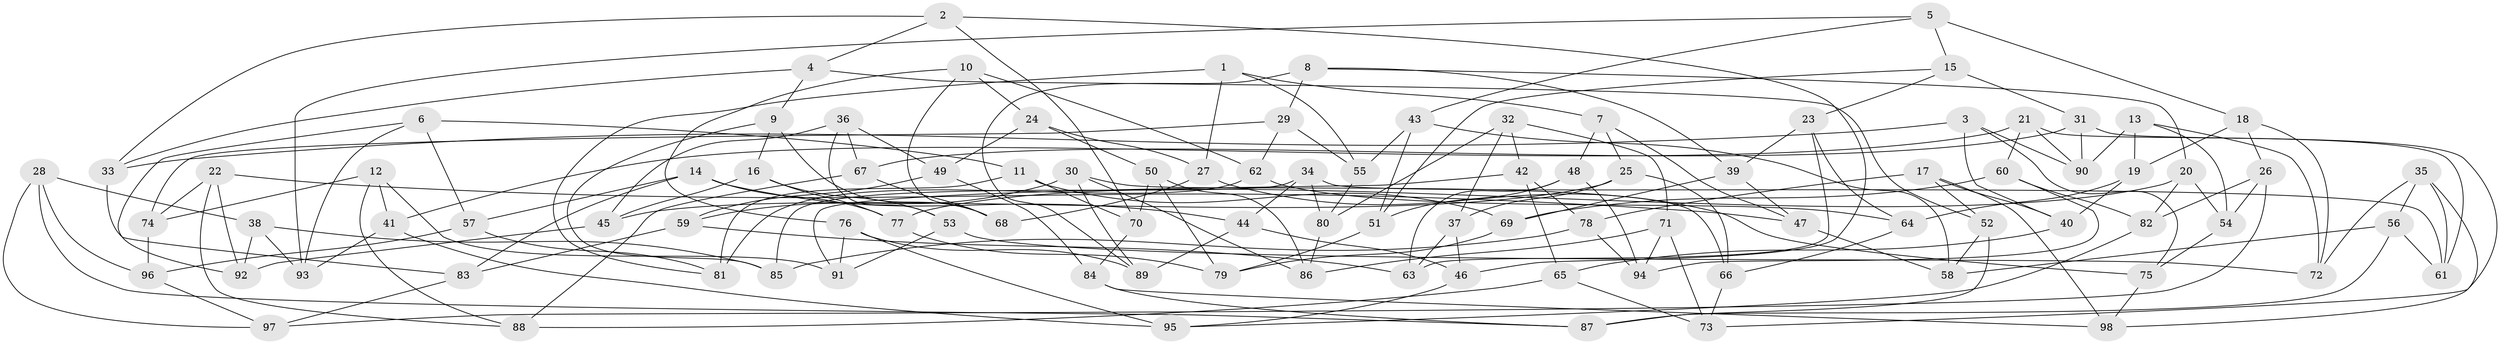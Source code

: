 // Generated by graph-tools (version 1.1) at 2025/11/02/27/25 16:11:46]
// undirected, 98 vertices, 196 edges
graph export_dot {
graph [start="1"]
  node [color=gray90,style=filled];
  1;
  2;
  3;
  4;
  5;
  6;
  7;
  8;
  9;
  10;
  11;
  12;
  13;
  14;
  15;
  16;
  17;
  18;
  19;
  20;
  21;
  22;
  23;
  24;
  25;
  26;
  27;
  28;
  29;
  30;
  31;
  32;
  33;
  34;
  35;
  36;
  37;
  38;
  39;
  40;
  41;
  42;
  43;
  44;
  45;
  46;
  47;
  48;
  49;
  50;
  51;
  52;
  53;
  54;
  55;
  56;
  57;
  58;
  59;
  60;
  61;
  62;
  63;
  64;
  65;
  66;
  67;
  68;
  69;
  70;
  71;
  72;
  73;
  74;
  75;
  76;
  77;
  78;
  79;
  80;
  81;
  82;
  83;
  84;
  85;
  86;
  87;
  88;
  89;
  90;
  91;
  92;
  93;
  94;
  95;
  96;
  97;
  98;
  1 -- 55;
  1 -- 81;
  1 -- 7;
  1 -- 27;
  2 -- 33;
  2 -- 70;
  2 -- 46;
  2 -- 4;
  3 -- 40;
  3 -- 75;
  3 -- 90;
  3 -- 33;
  4 -- 9;
  4 -- 52;
  4 -- 33;
  5 -- 93;
  5 -- 43;
  5 -- 15;
  5 -- 18;
  6 -- 11;
  6 -- 93;
  6 -- 92;
  6 -- 57;
  7 -- 25;
  7 -- 47;
  7 -- 48;
  8 -- 20;
  8 -- 29;
  8 -- 89;
  8 -- 39;
  9 -- 68;
  9 -- 16;
  9 -- 85;
  10 -- 62;
  10 -- 76;
  10 -- 24;
  10 -- 68;
  11 -- 70;
  11 -- 69;
  11 -- 81;
  12 -- 74;
  12 -- 41;
  12 -- 91;
  12 -- 88;
  13 -- 90;
  13 -- 54;
  13 -- 19;
  13 -- 72;
  14 -- 57;
  14 -- 83;
  14 -- 44;
  14 -- 77;
  15 -- 31;
  15 -- 23;
  15 -- 51;
  16 -- 77;
  16 -- 45;
  16 -- 53;
  17 -- 98;
  17 -- 78;
  17 -- 52;
  17 -- 40;
  18 -- 26;
  18 -- 19;
  18 -- 72;
  19 -- 64;
  19 -- 40;
  20 -- 54;
  20 -- 77;
  20 -- 82;
  21 -- 61;
  21 -- 90;
  21 -- 60;
  21 -- 41;
  22 -- 74;
  22 -- 47;
  22 -- 88;
  22 -- 92;
  23 -- 63;
  23 -- 64;
  23 -- 39;
  24 -- 49;
  24 -- 50;
  24 -- 27;
  25 -- 45;
  25 -- 37;
  25 -- 66;
  26 -- 82;
  26 -- 54;
  26 -- 97;
  27 -- 75;
  27 -- 68;
  28 -- 38;
  28 -- 97;
  28 -- 96;
  28 -- 87;
  29 -- 55;
  29 -- 62;
  29 -- 74;
  30 -- 89;
  30 -- 86;
  30 -- 66;
  30 -- 59;
  31 -- 73;
  31 -- 67;
  31 -- 90;
  32 -- 37;
  32 -- 80;
  32 -- 71;
  32 -- 42;
  33 -- 83;
  34 -- 85;
  34 -- 61;
  34 -- 80;
  34 -- 44;
  35 -- 56;
  35 -- 72;
  35 -- 61;
  35 -- 98;
  36 -- 53;
  36 -- 49;
  36 -- 45;
  36 -- 67;
  37 -- 46;
  37 -- 63;
  38 -- 85;
  38 -- 93;
  38 -- 92;
  39 -- 69;
  39 -- 47;
  40 -- 65;
  41 -- 95;
  41 -- 93;
  42 -- 65;
  42 -- 91;
  42 -- 78;
  43 -- 51;
  43 -- 58;
  43 -- 55;
  44 -- 89;
  44 -- 46;
  45 -- 92;
  46 -- 95;
  47 -- 58;
  48 -- 51;
  48 -- 94;
  48 -- 63;
  49 -- 84;
  49 -- 59;
  50 -- 79;
  50 -- 86;
  50 -- 70;
  51 -- 79;
  52 -- 58;
  52 -- 87;
  53 -- 72;
  53 -- 91;
  54 -- 75;
  55 -- 80;
  56 -- 58;
  56 -- 61;
  56 -- 87;
  57 -- 96;
  57 -- 81;
  59 -- 83;
  59 -- 63;
  60 -- 82;
  60 -- 94;
  60 -- 69;
  62 -- 64;
  62 -- 81;
  64 -- 66;
  65 -- 73;
  65 -- 88;
  66 -- 73;
  67 -- 68;
  67 -- 88;
  69 -- 79;
  70 -- 84;
  71 -- 86;
  71 -- 73;
  71 -- 94;
  74 -- 96;
  75 -- 98;
  76 -- 91;
  76 -- 89;
  76 -- 95;
  77 -- 79;
  78 -- 94;
  78 -- 85;
  80 -- 86;
  82 -- 95;
  83 -- 97;
  84 -- 98;
  84 -- 87;
  96 -- 97;
}
